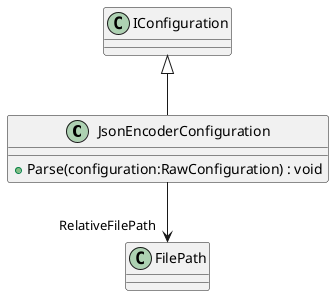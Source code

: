 @startuml
class JsonEncoderConfiguration {
    + Parse(configuration:RawConfiguration) : void
}
IConfiguration <|-- JsonEncoderConfiguration
JsonEncoderConfiguration --> "RelativeFilePath" FilePath
@enduml
